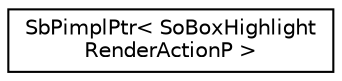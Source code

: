digraph "Graphical Class Hierarchy"
{
 // LATEX_PDF_SIZE
  edge [fontname="Helvetica",fontsize="10",labelfontname="Helvetica",labelfontsize="10"];
  node [fontname="Helvetica",fontsize="10",shape=record];
  rankdir="LR";
  Node0 [label="SbPimplPtr\< SoBoxHighlight\lRenderActionP \>",height=0.2,width=0.4,color="black", fillcolor="white", style="filled",URL="$classSbPimplPtr.html",tooltip=" "];
}
